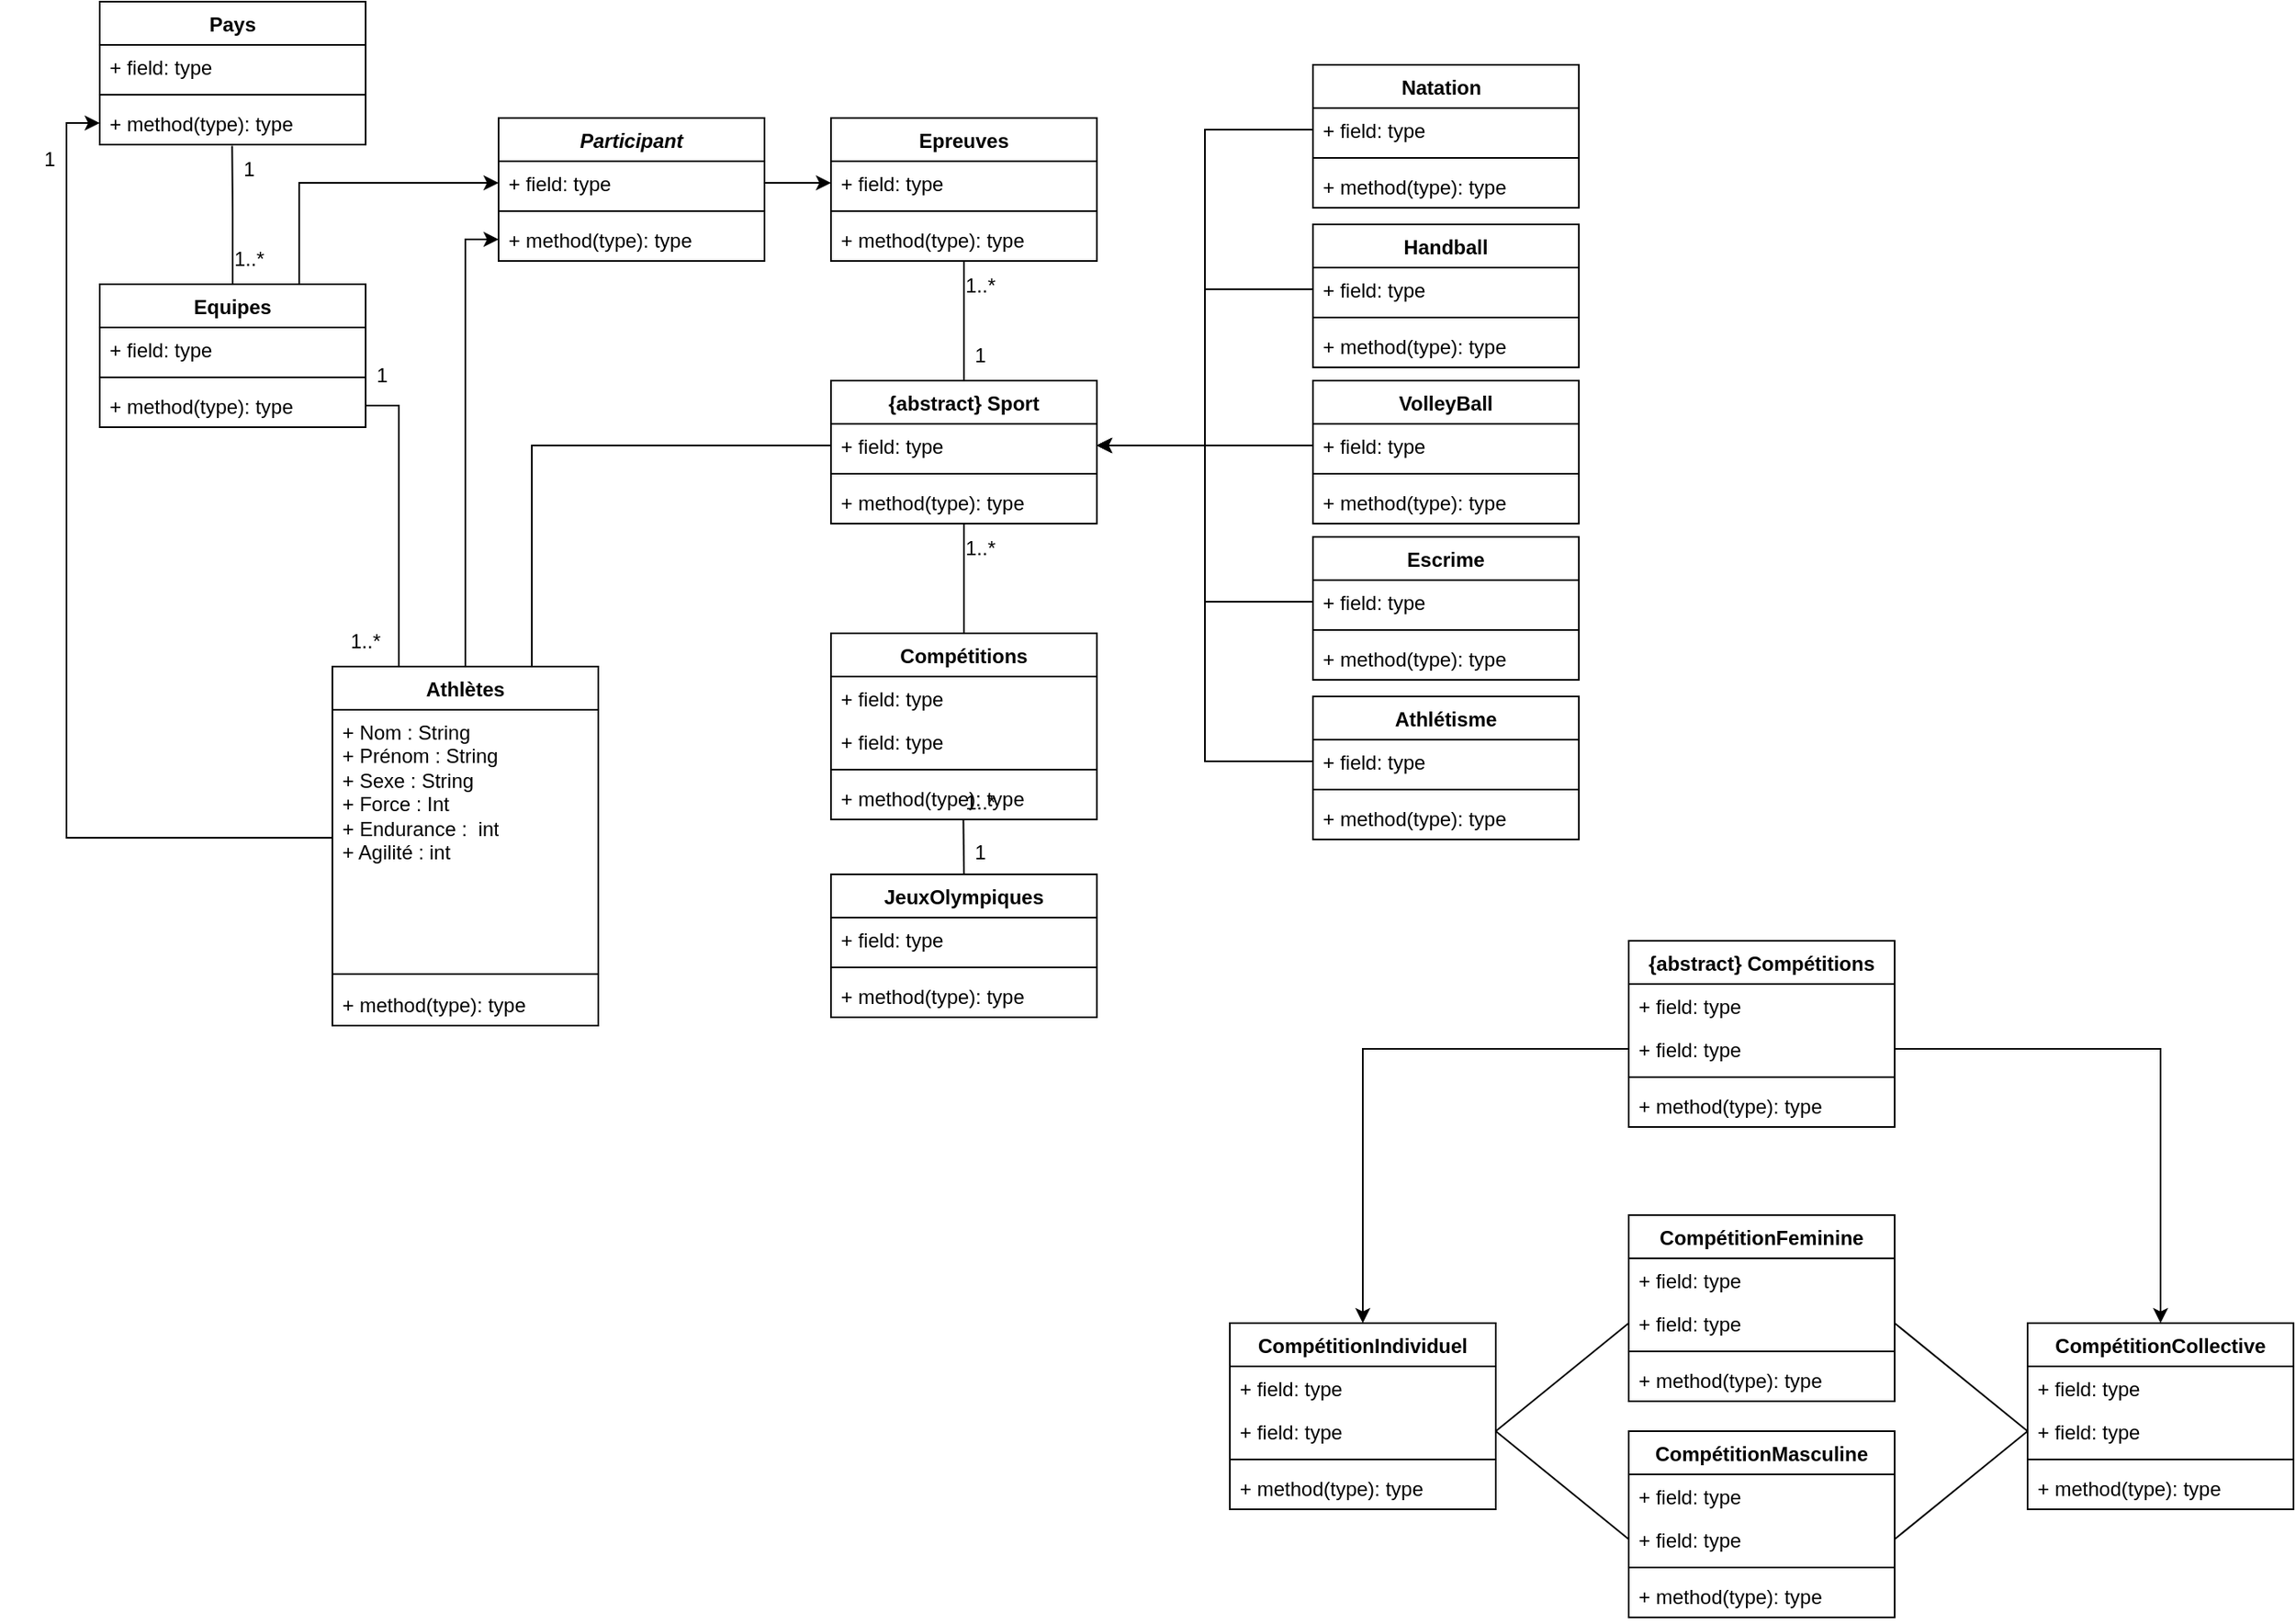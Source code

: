 <mxfile version="24.1.0" type="github">
  <diagram id="C5RBs43oDa-KdzZeNtuy" name="Page-1">
    <mxGraphModel dx="2049" dy="1139" grid="1" gridSize="10" guides="1" tooltips="1" connect="1" arrows="1" fold="1" page="1" pageScale="1" pageWidth="827" pageHeight="1169" math="0" shadow="0">
      <root>
        <mxCell id="WIyWlLk6GJQsqaUBKTNV-0" />
        <mxCell id="WIyWlLk6GJQsqaUBKTNV-1" parent="WIyWlLk6GJQsqaUBKTNV-0" />
        <mxCell id="sNgtJWW5c5NjqKj0yKrV-7" value="" style="edgeStyle=orthogonalEdgeStyle;rounded=0;orthogonalLoop=1;jettySize=auto;html=1;entryX=0.5;entryY=0;entryDx=0;entryDy=0;endArrow=none;endFill=0;" edge="1" parent="WIyWlLk6GJQsqaUBKTNV-1" source="z6xIJ1BXpiOvv1FL2pou-0" target="z6xIJ1BXpiOvv1FL2pou-17">
          <mxGeometry relative="1" as="geometry" />
        </mxCell>
        <mxCell id="sNgtJWW5c5NjqKj0yKrV-8" value="" style="edgeStyle=orthogonalEdgeStyle;rounded=0;orthogonalLoop=1;jettySize=auto;html=1;endArrow=none;endFill=0;" edge="1" parent="WIyWlLk6GJQsqaUBKTNV-1" source="z6xIJ1BXpiOvv1FL2pou-0" target="z6xIJ1BXpiOvv1FL2pou-24">
          <mxGeometry relative="1" as="geometry">
            <Array as="points">
              <mxPoint x="660" y="220" />
              <mxPoint x="660" y="220" />
            </Array>
          </mxGeometry>
        </mxCell>
        <mxCell id="z6xIJ1BXpiOvv1FL2pou-0" value="{abstract} Sport" style="swimlane;fontStyle=1;align=center;verticalAlign=top;childLayout=stackLayout;horizontal=1;startSize=26;horizontalStack=0;resizeParent=1;resizeParentMax=0;resizeLast=0;collapsible=1;marginBottom=0;whiteSpace=wrap;html=1;" parent="WIyWlLk6GJQsqaUBKTNV-1" vertex="1">
          <mxGeometry x="580" y="248" width="160" height="86" as="geometry" />
        </mxCell>
        <mxCell id="z6xIJ1BXpiOvv1FL2pou-1" value="+ field: type" style="text;strokeColor=none;fillColor=none;align=left;verticalAlign=top;spacingLeft=4;spacingRight=4;overflow=hidden;rotatable=0;points=[[0,0.5],[1,0.5]];portConstraint=eastwest;whiteSpace=wrap;html=1;" parent="z6xIJ1BXpiOvv1FL2pou-0" vertex="1">
          <mxGeometry y="26" width="160" height="26" as="geometry" />
        </mxCell>
        <mxCell id="z6xIJ1BXpiOvv1FL2pou-2" value="" style="line;strokeWidth=1;fillColor=none;align=left;verticalAlign=middle;spacingTop=-1;spacingLeft=3;spacingRight=3;rotatable=0;labelPosition=right;points=[];portConstraint=eastwest;strokeColor=inherit;" parent="z6xIJ1BXpiOvv1FL2pou-0" vertex="1">
          <mxGeometry y="52" width="160" height="8" as="geometry" />
        </mxCell>
        <mxCell id="z6xIJ1BXpiOvv1FL2pou-3" value="+ method(type): type" style="text;strokeColor=none;fillColor=none;align=left;verticalAlign=top;spacingLeft=4;spacingRight=4;overflow=hidden;rotatable=0;points=[[0,0.5],[1,0.5]];portConstraint=eastwest;whiteSpace=wrap;html=1;" parent="z6xIJ1BXpiOvv1FL2pou-0" vertex="1">
          <mxGeometry y="60" width="160" height="26" as="geometry" />
        </mxCell>
        <mxCell id="z6xIJ1BXpiOvv1FL2pou-5" value="Pays" style="swimlane;fontStyle=1;align=center;verticalAlign=top;childLayout=stackLayout;horizontal=1;startSize=26;horizontalStack=0;resizeParent=1;resizeParentMax=0;resizeLast=0;collapsible=1;marginBottom=0;whiteSpace=wrap;html=1;" parent="WIyWlLk6GJQsqaUBKTNV-1" vertex="1">
          <mxGeometry x="140" y="20" width="160" height="86" as="geometry" />
        </mxCell>
        <mxCell id="z6xIJ1BXpiOvv1FL2pou-6" value="+ field: type" style="text;strokeColor=none;fillColor=none;align=left;verticalAlign=top;spacingLeft=4;spacingRight=4;overflow=hidden;rotatable=0;points=[[0,0.5],[1,0.5]];portConstraint=eastwest;whiteSpace=wrap;html=1;" parent="z6xIJ1BXpiOvv1FL2pou-5" vertex="1">
          <mxGeometry y="26" width="160" height="26" as="geometry" />
        </mxCell>
        <mxCell id="z6xIJ1BXpiOvv1FL2pou-7" value="" style="line;strokeWidth=1;fillColor=none;align=left;verticalAlign=middle;spacingTop=-1;spacingLeft=3;spacingRight=3;rotatable=0;labelPosition=right;points=[];portConstraint=eastwest;strokeColor=inherit;" parent="z6xIJ1BXpiOvv1FL2pou-5" vertex="1">
          <mxGeometry y="52" width="160" height="8" as="geometry" />
        </mxCell>
        <mxCell id="z6xIJ1BXpiOvv1FL2pou-8" value="+ method(type): type" style="text;strokeColor=none;fillColor=none;align=left;verticalAlign=top;spacingLeft=4;spacingRight=4;overflow=hidden;rotatable=0;points=[[0,0.5],[1,0.5]];portConstraint=eastwest;whiteSpace=wrap;html=1;" parent="z6xIJ1BXpiOvv1FL2pou-5" vertex="1">
          <mxGeometry y="60" width="160" height="26" as="geometry" />
        </mxCell>
        <mxCell id="H972g_gZdTRW4qU4wHeY-0" style="edgeStyle=orthogonalEdgeStyle;rounded=0;orthogonalLoop=1;jettySize=auto;html=1;exitX=0.5;exitY=0;exitDx=0;exitDy=0;entryX=0.498;entryY=1.027;entryDx=0;entryDy=0;entryPerimeter=0;endArrow=none;endFill=0;" parent="WIyWlLk6GJQsqaUBKTNV-1" source="sNgtJWW5c5NjqKj0yKrV-0" target="z6xIJ1BXpiOvv1FL2pou-8" edge="1">
          <mxGeometry relative="1" as="geometry" />
        </mxCell>
        <mxCell id="H972g_gZdTRW4qU4wHeY-1" style="edgeStyle=orthogonalEdgeStyle;rounded=0;orthogonalLoop=1;jettySize=auto;html=1;exitX=0.75;exitY=0;exitDx=0;exitDy=0;endArrow=none;endFill=0;entryX=0;entryY=0.5;entryDx=0;entryDy=0;" parent="WIyWlLk6GJQsqaUBKTNV-1" source="z6xIJ1BXpiOvv1FL2pou-9" target="z6xIJ1BXpiOvv1FL2pou-1" edge="1">
          <mxGeometry relative="1" as="geometry" />
        </mxCell>
        <mxCell id="sNgtJWW5c5NjqKj0yKrV-9" style="edgeStyle=orthogonalEdgeStyle;rounded=0;orthogonalLoop=1;jettySize=auto;html=1;exitX=0.25;exitY=0;exitDx=0;exitDy=0;endArrow=none;endFill=0;" edge="1" parent="WIyWlLk6GJQsqaUBKTNV-1" source="z6xIJ1BXpiOvv1FL2pou-9" target="sNgtJWW5c5NjqKj0yKrV-3">
          <mxGeometry relative="1" as="geometry" />
        </mxCell>
        <mxCell id="sNgtJWW5c5NjqKj0yKrV-14" value="" style="edgeStyle=orthogonalEdgeStyle;rounded=0;orthogonalLoop=1;jettySize=auto;html=1;entryX=0;entryY=0.5;entryDx=0;entryDy=0;exitX=0;exitY=0.5;exitDx=0;exitDy=0;" edge="1" parent="WIyWlLk6GJQsqaUBKTNV-1" source="z6xIJ1BXpiOvv1FL2pou-10" target="z6xIJ1BXpiOvv1FL2pou-8">
          <mxGeometry relative="1" as="geometry" />
        </mxCell>
        <mxCell id="sNgtJWW5c5NjqKj0yKrV-92" style="edgeStyle=orthogonalEdgeStyle;rounded=0;orthogonalLoop=1;jettySize=auto;html=1;exitX=0.5;exitY=0;exitDx=0;exitDy=0;entryX=0;entryY=0.5;entryDx=0;entryDy=0;" edge="1" parent="WIyWlLk6GJQsqaUBKTNV-1" source="z6xIJ1BXpiOvv1FL2pou-9" target="sNgtJWW5c5NjqKj0yKrV-90">
          <mxGeometry relative="1" as="geometry">
            <mxPoint x="380.0" y="270" as="targetPoint" />
          </mxGeometry>
        </mxCell>
        <mxCell id="z6xIJ1BXpiOvv1FL2pou-9" value="Athlètes" style="swimlane;fontStyle=1;align=center;verticalAlign=top;childLayout=stackLayout;horizontal=1;startSize=26;horizontalStack=0;resizeParent=1;resizeParentMax=0;resizeLast=0;collapsible=1;marginBottom=0;whiteSpace=wrap;html=1;" parent="WIyWlLk6GJQsqaUBKTNV-1" vertex="1">
          <mxGeometry x="280" y="420" width="160" height="216" as="geometry" />
        </mxCell>
        <mxCell id="z6xIJ1BXpiOvv1FL2pou-10" value="+ Nom : String&lt;div&gt;+ Prénom : String&lt;br&gt;+ Sexe : String&lt;br&gt;&lt;/div&gt;&lt;div&gt;+ Force : Int&lt;/div&gt;&lt;div&gt;+ Endurance :&amp;nbsp; int &lt;br&gt;&lt;/div&gt;&lt;div&gt;+ Agilité : int&lt;/div&gt;&lt;div&gt;&lt;br&gt;&lt;/div&gt;" style="text;strokeColor=none;fillColor=none;align=left;verticalAlign=top;spacingLeft=4;spacingRight=4;overflow=hidden;rotatable=0;points=[[0,0.5],[1,0.5]];portConstraint=eastwest;whiteSpace=wrap;html=1;" parent="z6xIJ1BXpiOvv1FL2pou-9" vertex="1">
          <mxGeometry y="26" width="160" height="154" as="geometry" />
        </mxCell>
        <mxCell id="z6xIJ1BXpiOvv1FL2pou-11" value="" style="line;strokeWidth=1;fillColor=none;align=left;verticalAlign=middle;spacingTop=-1;spacingLeft=3;spacingRight=3;rotatable=0;labelPosition=right;points=[];portConstraint=eastwest;strokeColor=inherit;" parent="z6xIJ1BXpiOvv1FL2pou-9" vertex="1">
          <mxGeometry y="180" width="160" height="10" as="geometry" />
        </mxCell>
        <mxCell id="z6xIJ1BXpiOvv1FL2pou-12" value="+ method(type): type" style="text;strokeColor=none;fillColor=none;align=left;verticalAlign=top;spacingLeft=4;spacingRight=4;overflow=hidden;rotatable=0;points=[[0,0.5],[1,0.5]];portConstraint=eastwest;whiteSpace=wrap;html=1;" parent="z6xIJ1BXpiOvv1FL2pou-9" vertex="1">
          <mxGeometry y="190" width="160" height="26" as="geometry" />
        </mxCell>
        <mxCell id="z6xIJ1BXpiOvv1FL2pou-13" value="JeuxOlympiques" style="swimlane;fontStyle=1;align=center;verticalAlign=top;childLayout=stackLayout;horizontal=1;startSize=26;horizontalStack=0;resizeParent=1;resizeParentMax=0;resizeLast=0;collapsible=1;marginBottom=0;whiteSpace=wrap;html=1;" parent="WIyWlLk6GJQsqaUBKTNV-1" vertex="1">
          <mxGeometry x="580" y="545" width="160" height="86" as="geometry" />
        </mxCell>
        <mxCell id="z6xIJ1BXpiOvv1FL2pou-14" value="+ field: type" style="text;strokeColor=none;fillColor=none;align=left;verticalAlign=top;spacingLeft=4;spacingRight=4;overflow=hidden;rotatable=0;points=[[0,0.5],[1,0.5]];portConstraint=eastwest;whiteSpace=wrap;html=1;" parent="z6xIJ1BXpiOvv1FL2pou-13" vertex="1">
          <mxGeometry y="26" width="160" height="26" as="geometry" />
        </mxCell>
        <mxCell id="z6xIJ1BXpiOvv1FL2pou-15" value="" style="line;strokeWidth=1;fillColor=none;align=left;verticalAlign=middle;spacingTop=-1;spacingLeft=3;spacingRight=3;rotatable=0;labelPosition=right;points=[];portConstraint=eastwest;strokeColor=inherit;" parent="z6xIJ1BXpiOvv1FL2pou-13" vertex="1">
          <mxGeometry y="52" width="160" height="8" as="geometry" />
        </mxCell>
        <mxCell id="z6xIJ1BXpiOvv1FL2pou-16" value="+ method(type): type" style="text;strokeColor=none;fillColor=none;align=left;verticalAlign=top;spacingLeft=4;spacingRight=4;overflow=hidden;rotatable=0;points=[[0,0.5],[1,0.5]];portConstraint=eastwest;whiteSpace=wrap;html=1;" parent="z6xIJ1BXpiOvv1FL2pou-13" vertex="1">
          <mxGeometry y="60" width="160" height="26" as="geometry" />
        </mxCell>
        <mxCell id="z6xIJ1BXpiOvv1FL2pou-17" value="Compétitions" style="swimlane;fontStyle=1;align=center;verticalAlign=top;childLayout=stackLayout;horizontal=1;startSize=26;horizontalStack=0;resizeParent=1;resizeParentMax=0;resizeLast=0;collapsible=1;marginBottom=0;whiteSpace=wrap;html=1;" parent="WIyWlLk6GJQsqaUBKTNV-1" vertex="1">
          <mxGeometry x="580" y="400" width="160" height="112" as="geometry" />
        </mxCell>
        <mxCell id="z6xIJ1BXpiOvv1FL2pou-18" value="+ field: type" style="text;strokeColor=none;fillColor=none;align=left;verticalAlign=top;spacingLeft=4;spacingRight=4;overflow=hidden;rotatable=0;points=[[0,0.5],[1,0.5]];portConstraint=eastwest;whiteSpace=wrap;html=1;" parent="z6xIJ1BXpiOvv1FL2pou-17" vertex="1">
          <mxGeometry y="26" width="160" height="26" as="geometry" />
        </mxCell>
        <mxCell id="sNgtJWW5c5NjqKj0yKrV-50" value="+ field: type" style="text;strokeColor=none;fillColor=none;align=left;verticalAlign=top;spacingLeft=4;spacingRight=4;overflow=hidden;rotatable=0;points=[[0,0.5],[1,0.5]];portConstraint=eastwest;whiteSpace=wrap;html=1;" vertex="1" parent="z6xIJ1BXpiOvv1FL2pou-17">
          <mxGeometry y="52" width="160" height="26" as="geometry" />
        </mxCell>
        <mxCell id="z6xIJ1BXpiOvv1FL2pou-19" value="" style="line;strokeWidth=1;fillColor=none;align=left;verticalAlign=middle;spacingTop=-1;spacingLeft=3;spacingRight=3;rotatable=0;labelPosition=right;points=[];portConstraint=eastwest;strokeColor=inherit;" parent="z6xIJ1BXpiOvv1FL2pou-17" vertex="1">
          <mxGeometry y="78" width="160" height="8" as="geometry" />
        </mxCell>
        <mxCell id="z6xIJ1BXpiOvv1FL2pou-20" value="+ method(type): type" style="text;strokeColor=none;fillColor=none;align=left;verticalAlign=top;spacingLeft=4;spacingRight=4;overflow=hidden;rotatable=0;points=[[0,0.5],[1,0.5]];portConstraint=eastwest;whiteSpace=wrap;html=1;" parent="z6xIJ1BXpiOvv1FL2pou-17" vertex="1">
          <mxGeometry y="86" width="160" height="26" as="geometry" />
        </mxCell>
        <mxCell id="z6xIJ1BXpiOvv1FL2pou-21" value="Epreuves" style="swimlane;fontStyle=1;align=center;verticalAlign=top;childLayout=stackLayout;horizontal=1;startSize=26;horizontalStack=0;resizeParent=1;resizeParentMax=0;resizeLast=0;collapsible=1;marginBottom=0;whiteSpace=wrap;html=1;" parent="WIyWlLk6GJQsqaUBKTNV-1" vertex="1">
          <mxGeometry x="580" y="90" width="160" height="86" as="geometry" />
        </mxCell>
        <mxCell id="z6xIJ1BXpiOvv1FL2pou-22" value="+ field: type" style="text;strokeColor=none;fillColor=none;align=left;verticalAlign=top;spacingLeft=4;spacingRight=4;overflow=hidden;rotatable=0;points=[[0,0.5],[1,0.5]];portConstraint=eastwest;whiteSpace=wrap;html=1;" parent="z6xIJ1BXpiOvv1FL2pou-21" vertex="1">
          <mxGeometry y="26" width="160" height="26" as="geometry" />
        </mxCell>
        <mxCell id="z6xIJ1BXpiOvv1FL2pou-23" value="" style="line;strokeWidth=1;fillColor=none;align=left;verticalAlign=middle;spacingTop=-1;spacingLeft=3;spacingRight=3;rotatable=0;labelPosition=right;points=[];portConstraint=eastwest;strokeColor=inherit;" parent="z6xIJ1BXpiOvv1FL2pou-21" vertex="1">
          <mxGeometry y="52" width="160" height="8" as="geometry" />
        </mxCell>
        <mxCell id="z6xIJ1BXpiOvv1FL2pou-24" value="+ method(type): type" style="text;strokeColor=none;fillColor=none;align=left;verticalAlign=top;spacingLeft=4;spacingRight=4;overflow=hidden;rotatable=0;points=[[0,0.5],[1,0.5]];portConstraint=eastwest;whiteSpace=wrap;html=1;" parent="z6xIJ1BXpiOvv1FL2pou-21" vertex="1">
          <mxGeometry y="60" width="160" height="26" as="geometry" />
        </mxCell>
        <mxCell id="sNgtJWW5c5NjqKj0yKrV-91" style="edgeStyle=orthogonalEdgeStyle;rounded=0;orthogonalLoop=1;jettySize=auto;html=1;exitX=0.75;exitY=0;exitDx=0;exitDy=0;entryX=0;entryY=0.5;entryDx=0;entryDy=0;" edge="1" parent="WIyWlLk6GJQsqaUBKTNV-1" source="sNgtJWW5c5NjqKj0yKrV-0" target="sNgtJWW5c5NjqKj0yKrV-88">
          <mxGeometry relative="1" as="geometry" />
        </mxCell>
        <mxCell id="sNgtJWW5c5NjqKj0yKrV-0" value="Equipes" style="swimlane;fontStyle=1;align=center;verticalAlign=top;childLayout=stackLayout;horizontal=1;startSize=26;horizontalStack=0;resizeParent=1;resizeParentMax=0;resizeLast=0;collapsible=1;marginBottom=0;whiteSpace=wrap;html=1;" vertex="1" parent="WIyWlLk6GJQsqaUBKTNV-1">
          <mxGeometry x="140" y="190" width="160" height="86" as="geometry" />
        </mxCell>
        <mxCell id="sNgtJWW5c5NjqKj0yKrV-1" value="+ field: type" style="text;strokeColor=none;fillColor=none;align=left;verticalAlign=top;spacingLeft=4;spacingRight=4;overflow=hidden;rotatable=0;points=[[0,0.5],[1,0.5]];portConstraint=eastwest;whiteSpace=wrap;html=1;" vertex="1" parent="sNgtJWW5c5NjqKj0yKrV-0">
          <mxGeometry y="26" width="160" height="26" as="geometry" />
        </mxCell>
        <mxCell id="sNgtJWW5c5NjqKj0yKrV-2" value="" style="line;strokeWidth=1;fillColor=none;align=left;verticalAlign=middle;spacingTop=-1;spacingLeft=3;spacingRight=3;rotatable=0;labelPosition=right;points=[];portConstraint=eastwest;strokeColor=inherit;" vertex="1" parent="sNgtJWW5c5NjqKj0yKrV-0">
          <mxGeometry y="52" width="160" height="8" as="geometry" />
        </mxCell>
        <mxCell id="sNgtJWW5c5NjqKj0yKrV-3" value="+ method(type): type" style="text;strokeColor=none;fillColor=none;align=left;verticalAlign=top;spacingLeft=4;spacingRight=4;overflow=hidden;rotatable=0;points=[[0,0.5],[1,0.5]];portConstraint=eastwest;whiteSpace=wrap;html=1;" vertex="1" parent="sNgtJWW5c5NjqKj0yKrV-0">
          <mxGeometry y="60" width="160" height="26" as="geometry" />
        </mxCell>
        <mxCell id="sNgtJWW5c5NjqKj0yKrV-4" style="edgeStyle=orthogonalEdgeStyle;rounded=0;orthogonalLoop=1;jettySize=auto;html=1;exitX=0.5;exitY=0;exitDx=0;exitDy=0;entryX=0.498;entryY=0.993;entryDx=0;entryDy=0;entryPerimeter=0;endArrow=none;endFill=0;" edge="1" parent="WIyWlLk6GJQsqaUBKTNV-1" source="z6xIJ1BXpiOvv1FL2pou-13" target="z6xIJ1BXpiOvv1FL2pou-20">
          <mxGeometry relative="1" as="geometry" />
        </mxCell>
        <mxCell id="sNgtJWW5c5NjqKj0yKrV-10" value="1..*" style="text;html=1;align=center;verticalAlign=middle;whiteSpace=wrap;rounded=0;" vertex="1" parent="WIyWlLk6GJQsqaUBKTNV-1">
          <mxGeometry x="220" y="160" width="20" height="30" as="geometry" />
        </mxCell>
        <mxCell id="sNgtJWW5c5NjqKj0yKrV-11" value="1" style="text;html=1;align=center;verticalAlign=middle;whiteSpace=wrap;rounded=0;" vertex="1" parent="WIyWlLk6GJQsqaUBKTNV-1">
          <mxGeometry x="225" y="106" width="10" height="30" as="geometry" />
        </mxCell>
        <mxCell id="sNgtJWW5c5NjqKj0yKrV-12" value="1..*" style="text;html=1;align=center;verticalAlign=middle;whiteSpace=wrap;rounded=0;" vertex="1" parent="WIyWlLk6GJQsqaUBKTNV-1">
          <mxGeometry x="270" y="390" width="60" height="30" as="geometry" />
        </mxCell>
        <mxCell id="sNgtJWW5c5NjqKj0yKrV-13" value="1" style="text;html=1;align=center;verticalAlign=middle;whiteSpace=wrap;rounded=0;" vertex="1" parent="WIyWlLk6GJQsqaUBKTNV-1">
          <mxGeometry x="280" y="230" width="60" height="30" as="geometry" />
        </mxCell>
        <mxCell id="sNgtJWW5c5NjqKj0yKrV-15" value="1" style="text;html=1;align=center;verticalAlign=middle;whiteSpace=wrap;rounded=0;" vertex="1" parent="WIyWlLk6GJQsqaUBKTNV-1">
          <mxGeometry x="80" y="100" width="60" height="30" as="geometry" />
        </mxCell>
        <mxCell id="sNgtJWW5c5NjqKj0yKrV-16" value="Handball" style="swimlane;fontStyle=1;align=center;verticalAlign=top;childLayout=stackLayout;horizontal=1;startSize=26;horizontalStack=0;resizeParent=1;resizeParentMax=0;resizeLast=0;collapsible=1;marginBottom=0;whiteSpace=wrap;html=1;" vertex="1" parent="WIyWlLk6GJQsqaUBKTNV-1">
          <mxGeometry x="870" y="154" width="160" height="86" as="geometry" />
        </mxCell>
        <mxCell id="sNgtJWW5c5NjqKj0yKrV-17" value="+ field: type" style="text;strokeColor=none;fillColor=none;align=left;verticalAlign=top;spacingLeft=4;spacingRight=4;overflow=hidden;rotatable=0;points=[[0,0.5],[1,0.5]];portConstraint=eastwest;whiteSpace=wrap;html=1;" vertex="1" parent="sNgtJWW5c5NjqKj0yKrV-16">
          <mxGeometry y="26" width="160" height="26" as="geometry" />
        </mxCell>
        <mxCell id="sNgtJWW5c5NjqKj0yKrV-18" value="" style="line;strokeWidth=1;fillColor=none;align=left;verticalAlign=middle;spacingTop=-1;spacingLeft=3;spacingRight=3;rotatable=0;labelPosition=right;points=[];portConstraint=eastwest;strokeColor=inherit;" vertex="1" parent="sNgtJWW5c5NjqKj0yKrV-16">
          <mxGeometry y="52" width="160" height="8" as="geometry" />
        </mxCell>
        <mxCell id="sNgtJWW5c5NjqKj0yKrV-19" value="+ method(type): type" style="text;strokeColor=none;fillColor=none;align=left;verticalAlign=top;spacingLeft=4;spacingRight=4;overflow=hidden;rotatable=0;points=[[0,0.5],[1,0.5]];portConstraint=eastwest;whiteSpace=wrap;html=1;" vertex="1" parent="sNgtJWW5c5NjqKj0yKrV-16">
          <mxGeometry y="60" width="160" height="26" as="geometry" />
        </mxCell>
        <mxCell id="sNgtJWW5c5NjqKj0yKrV-20" value="&lt;div&gt;VolleyBall&lt;/div&gt;" style="swimlane;fontStyle=1;align=center;verticalAlign=top;childLayout=stackLayout;horizontal=1;startSize=26;horizontalStack=0;resizeParent=1;resizeParentMax=0;resizeLast=0;collapsible=1;marginBottom=0;whiteSpace=wrap;html=1;" vertex="1" parent="WIyWlLk6GJQsqaUBKTNV-1">
          <mxGeometry x="870" y="248" width="160" height="86" as="geometry" />
        </mxCell>
        <mxCell id="sNgtJWW5c5NjqKj0yKrV-21" value="+ field: type" style="text;strokeColor=none;fillColor=none;align=left;verticalAlign=top;spacingLeft=4;spacingRight=4;overflow=hidden;rotatable=0;points=[[0,0.5],[1,0.5]];portConstraint=eastwest;whiteSpace=wrap;html=1;" vertex="1" parent="sNgtJWW5c5NjqKj0yKrV-20">
          <mxGeometry y="26" width="160" height="26" as="geometry" />
        </mxCell>
        <mxCell id="sNgtJWW5c5NjqKj0yKrV-22" value="" style="line;strokeWidth=1;fillColor=none;align=left;verticalAlign=middle;spacingTop=-1;spacingLeft=3;spacingRight=3;rotatable=0;labelPosition=right;points=[];portConstraint=eastwest;strokeColor=inherit;" vertex="1" parent="sNgtJWW5c5NjqKj0yKrV-20">
          <mxGeometry y="52" width="160" height="8" as="geometry" />
        </mxCell>
        <mxCell id="sNgtJWW5c5NjqKj0yKrV-23" value="+ method(type): type" style="text;strokeColor=none;fillColor=none;align=left;verticalAlign=top;spacingLeft=4;spacingRight=4;overflow=hidden;rotatable=0;points=[[0,0.5],[1,0.5]];portConstraint=eastwest;whiteSpace=wrap;html=1;" vertex="1" parent="sNgtJWW5c5NjqKj0yKrV-20">
          <mxGeometry y="60" width="160" height="26" as="geometry" />
        </mxCell>
        <mxCell id="sNgtJWW5c5NjqKj0yKrV-24" value="Escrime" style="swimlane;fontStyle=1;align=center;verticalAlign=top;childLayout=stackLayout;horizontal=1;startSize=26;horizontalStack=0;resizeParent=1;resizeParentMax=0;resizeLast=0;collapsible=1;marginBottom=0;whiteSpace=wrap;html=1;" vertex="1" parent="WIyWlLk6GJQsqaUBKTNV-1">
          <mxGeometry x="870" y="342" width="160" height="86" as="geometry" />
        </mxCell>
        <mxCell id="sNgtJWW5c5NjqKj0yKrV-25" value="+ field: type" style="text;strokeColor=none;fillColor=none;align=left;verticalAlign=top;spacingLeft=4;spacingRight=4;overflow=hidden;rotatable=0;points=[[0,0.5],[1,0.5]];portConstraint=eastwest;whiteSpace=wrap;html=1;" vertex="1" parent="sNgtJWW5c5NjqKj0yKrV-24">
          <mxGeometry y="26" width="160" height="26" as="geometry" />
        </mxCell>
        <mxCell id="sNgtJWW5c5NjqKj0yKrV-26" value="" style="line;strokeWidth=1;fillColor=none;align=left;verticalAlign=middle;spacingTop=-1;spacingLeft=3;spacingRight=3;rotatable=0;labelPosition=right;points=[];portConstraint=eastwest;strokeColor=inherit;" vertex="1" parent="sNgtJWW5c5NjqKj0yKrV-24">
          <mxGeometry y="52" width="160" height="8" as="geometry" />
        </mxCell>
        <mxCell id="sNgtJWW5c5NjqKj0yKrV-27" value="+ method(type): type" style="text;strokeColor=none;fillColor=none;align=left;verticalAlign=top;spacingLeft=4;spacingRight=4;overflow=hidden;rotatable=0;points=[[0,0.5],[1,0.5]];portConstraint=eastwest;whiteSpace=wrap;html=1;" vertex="1" parent="sNgtJWW5c5NjqKj0yKrV-24">
          <mxGeometry y="60" width="160" height="26" as="geometry" />
        </mxCell>
        <mxCell id="sNgtJWW5c5NjqKj0yKrV-28" value="Natation&lt;span style=&quot;white-space: pre;&quot;&gt;&#x9;&lt;/span&gt;" style="swimlane;fontStyle=1;align=center;verticalAlign=top;childLayout=stackLayout;horizontal=1;startSize=26;horizontalStack=0;resizeParent=1;resizeParentMax=0;resizeLast=0;collapsible=1;marginBottom=0;whiteSpace=wrap;html=1;" vertex="1" parent="WIyWlLk6GJQsqaUBKTNV-1">
          <mxGeometry x="870" y="58" width="160" height="86" as="geometry" />
        </mxCell>
        <mxCell id="sNgtJWW5c5NjqKj0yKrV-29" value="+ field: type" style="text;strokeColor=none;fillColor=none;align=left;verticalAlign=top;spacingLeft=4;spacingRight=4;overflow=hidden;rotatable=0;points=[[0,0.5],[1,0.5]];portConstraint=eastwest;whiteSpace=wrap;html=1;" vertex="1" parent="sNgtJWW5c5NjqKj0yKrV-28">
          <mxGeometry y="26" width="160" height="26" as="geometry" />
        </mxCell>
        <mxCell id="sNgtJWW5c5NjqKj0yKrV-30" value="" style="line;strokeWidth=1;fillColor=none;align=left;verticalAlign=middle;spacingTop=-1;spacingLeft=3;spacingRight=3;rotatable=0;labelPosition=right;points=[];portConstraint=eastwest;strokeColor=inherit;" vertex="1" parent="sNgtJWW5c5NjqKj0yKrV-28">
          <mxGeometry y="52" width="160" height="8" as="geometry" />
        </mxCell>
        <mxCell id="sNgtJWW5c5NjqKj0yKrV-31" value="+ method(type): type" style="text;strokeColor=none;fillColor=none;align=left;verticalAlign=top;spacingLeft=4;spacingRight=4;overflow=hidden;rotatable=0;points=[[0,0.5],[1,0.5]];portConstraint=eastwest;whiteSpace=wrap;html=1;" vertex="1" parent="sNgtJWW5c5NjqKj0yKrV-28">
          <mxGeometry y="60" width="160" height="26" as="geometry" />
        </mxCell>
        <mxCell id="sNgtJWW5c5NjqKj0yKrV-32" value="Athlétisme" style="swimlane;fontStyle=1;align=center;verticalAlign=top;childLayout=stackLayout;horizontal=1;startSize=26;horizontalStack=0;resizeParent=1;resizeParentMax=0;resizeLast=0;collapsible=1;marginBottom=0;whiteSpace=wrap;html=1;" vertex="1" parent="WIyWlLk6GJQsqaUBKTNV-1">
          <mxGeometry x="870" y="438" width="160" height="86" as="geometry" />
        </mxCell>
        <mxCell id="sNgtJWW5c5NjqKj0yKrV-33" value="+ field: type" style="text;strokeColor=none;fillColor=none;align=left;verticalAlign=top;spacingLeft=4;spacingRight=4;overflow=hidden;rotatable=0;points=[[0,0.5],[1,0.5]];portConstraint=eastwest;whiteSpace=wrap;html=1;" vertex="1" parent="sNgtJWW5c5NjqKj0yKrV-32">
          <mxGeometry y="26" width="160" height="26" as="geometry" />
        </mxCell>
        <mxCell id="sNgtJWW5c5NjqKj0yKrV-34" value="" style="line;strokeWidth=1;fillColor=none;align=left;verticalAlign=middle;spacingTop=-1;spacingLeft=3;spacingRight=3;rotatable=0;labelPosition=right;points=[];portConstraint=eastwest;strokeColor=inherit;" vertex="1" parent="sNgtJWW5c5NjqKj0yKrV-32">
          <mxGeometry y="52" width="160" height="8" as="geometry" />
        </mxCell>
        <mxCell id="sNgtJWW5c5NjqKj0yKrV-35" value="+ method(type): type" style="text;strokeColor=none;fillColor=none;align=left;verticalAlign=top;spacingLeft=4;spacingRight=4;overflow=hidden;rotatable=0;points=[[0,0.5],[1,0.5]];portConstraint=eastwest;whiteSpace=wrap;html=1;" vertex="1" parent="sNgtJWW5c5NjqKj0yKrV-32">
          <mxGeometry y="60" width="160" height="26" as="geometry" />
        </mxCell>
        <mxCell id="sNgtJWW5c5NjqKj0yKrV-39" style="edgeStyle=orthogonalEdgeStyle;rounded=0;orthogonalLoop=1;jettySize=auto;html=1;exitX=0;exitY=0.5;exitDx=0;exitDy=0;entryX=1;entryY=0.5;entryDx=0;entryDy=0;" edge="1" parent="WIyWlLk6GJQsqaUBKTNV-1" source="sNgtJWW5c5NjqKj0yKrV-29" target="z6xIJ1BXpiOvv1FL2pou-1">
          <mxGeometry relative="1" as="geometry" />
        </mxCell>
        <mxCell id="sNgtJWW5c5NjqKj0yKrV-40" style="edgeStyle=orthogonalEdgeStyle;rounded=0;orthogonalLoop=1;jettySize=auto;html=1;exitX=0;exitY=0.5;exitDx=0;exitDy=0;entryX=1;entryY=0.5;entryDx=0;entryDy=0;" edge="1" parent="WIyWlLk6GJQsqaUBKTNV-1" source="sNgtJWW5c5NjqKj0yKrV-17" target="z6xIJ1BXpiOvv1FL2pou-1">
          <mxGeometry relative="1" as="geometry" />
        </mxCell>
        <mxCell id="sNgtJWW5c5NjqKj0yKrV-41" style="edgeStyle=orthogonalEdgeStyle;rounded=0;orthogonalLoop=1;jettySize=auto;html=1;exitX=0;exitY=0.5;exitDx=0;exitDy=0;entryX=1;entryY=0.5;entryDx=0;entryDy=0;" edge="1" parent="WIyWlLk6GJQsqaUBKTNV-1" source="sNgtJWW5c5NjqKj0yKrV-21" target="z6xIJ1BXpiOvv1FL2pou-1">
          <mxGeometry relative="1" as="geometry" />
        </mxCell>
        <mxCell id="sNgtJWW5c5NjqKj0yKrV-42" style="edgeStyle=orthogonalEdgeStyle;rounded=0;orthogonalLoop=1;jettySize=auto;html=1;exitX=0;exitY=0.5;exitDx=0;exitDy=0;entryX=1;entryY=0.5;entryDx=0;entryDy=0;" edge="1" parent="WIyWlLk6GJQsqaUBKTNV-1" source="sNgtJWW5c5NjqKj0yKrV-25" target="z6xIJ1BXpiOvv1FL2pou-1">
          <mxGeometry relative="1" as="geometry" />
        </mxCell>
        <mxCell id="sNgtJWW5c5NjqKj0yKrV-43" style="edgeStyle=orthogonalEdgeStyle;rounded=0;orthogonalLoop=1;jettySize=auto;html=1;exitX=0;exitY=0.5;exitDx=0;exitDy=0;entryX=1;entryY=0.5;entryDx=0;entryDy=0;" edge="1" parent="WIyWlLk6GJQsqaUBKTNV-1" source="sNgtJWW5c5NjqKj0yKrV-33" target="z6xIJ1BXpiOvv1FL2pou-1">
          <mxGeometry relative="1" as="geometry" />
        </mxCell>
        <mxCell id="sNgtJWW5c5NjqKj0yKrV-44" value="1..*" style="text;html=1;align=center;verticalAlign=middle;whiteSpace=wrap;rounded=0;" vertex="1" parent="WIyWlLk6GJQsqaUBKTNV-1">
          <mxGeometry x="640" y="487" width="60" height="30" as="geometry" />
        </mxCell>
        <mxCell id="sNgtJWW5c5NjqKj0yKrV-45" value="1" style="text;html=1;align=center;verticalAlign=middle;whiteSpace=wrap;rounded=0;" vertex="1" parent="WIyWlLk6GJQsqaUBKTNV-1">
          <mxGeometry x="640" y="517" width="60" height="30" as="geometry" />
        </mxCell>
        <mxCell id="sNgtJWW5c5NjqKj0yKrV-47" value="1..*" style="text;html=1;align=center;verticalAlign=middle;whiteSpace=wrap;rounded=0;" vertex="1" parent="WIyWlLk6GJQsqaUBKTNV-1">
          <mxGeometry x="640" y="334" width="60" height="30" as="geometry" />
        </mxCell>
        <mxCell id="sNgtJWW5c5NjqKj0yKrV-48" value="1" style="text;html=1;align=center;verticalAlign=middle;whiteSpace=wrap;rounded=0;" vertex="1" parent="WIyWlLk6GJQsqaUBKTNV-1">
          <mxGeometry x="640" y="218" width="60" height="30" as="geometry" />
        </mxCell>
        <mxCell id="sNgtJWW5c5NjqKj0yKrV-49" value="1..*" style="text;html=1;align=center;verticalAlign=middle;whiteSpace=wrap;rounded=0;" vertex="1" parent="WIyWlLk6GJQsqaUBKTNV-1">
          <mxGeometry x="640" y="176" width="60" height="30" as="geometry" />
        </mxCell>
        <mxCell id="sNgtJWW5c5NjqKj0yKrV-51" value="{abstract} Compétitions" style="swimlane;fontStyle=1;align=center;verticalAlign=top;childLayout=stackLayout;horizontal=1;startSize=26;horizontalStack=0;resizeParent=1;resizeParentMax=0;resizeLast=0;collapsible=1;marginBottom=0;whiteSpace=wrap;html=1;" vertex="1" parent="WIyWlLk6GJQsqaUBKTNV-1">
          <mxGeometry x="1060" y="585" width="160" height="112" as="geometry">
            <mxRectangle x="1060" y="585" width="160" height="30" as="alternateBounds" />
          </mxGeometry>
        </mxCell>
        <mxCell id="sNgtJWW5c5NjqKj0yKrV-52" value="+ field: type" style="text;strokeColor=none;fillColor=none;align=left;verticalAlign=top;spacingLeft=4;spacingRight=4;overflow=hidden;rotatable=0;points=[[0,0.5],[1,0.5]];portConstraint=eastwest;whiteSpace=wrap;html=1;" vertex="1" parent="sNgtJWW5c5NjqKj0yKrV-51">
          <mxGeometry y="26" width="160" height="26" as="geometry" />
        </mxCell>
        <mxCell id="sNgtJWW5c5NjqKj0yKrV-53" value="+ field: type" style="text;strokeColor=none;fillColor=none;align=left;verticalAlign=top;spacingLeft=4;spacingRight=4;overflow=hidden;rotatable=0;points=[[0,0.5],[1,0.5]];portConstraint=eastwest;whiteSpace=wrap;html=1;" vertex="1" parent="sNgtJWW5c5NjqKj0yKrV-51">
          <mxGeometry y="52" width="160" height="26" as="geometry" />
        </mxCell>
        <mxCell id="sNgtJWW5c5NjqKj0yKrV-54" value="" style="line;strokeWidth=1;fillColor=none;align=left;verticalAlign=middle;spacingTop=-1;spacingLeft=3;spacingRight=3;rotatable=0;labelPosition=right;points=[];portConstraint=eastwest;strokeColor=inherit;" vertex="1" parent="sNgtJWW5c5NjqKj0yKrV-51">
          <mxGeometry y="78" width="160" height="8" as="geometry" />
        </mxCell>
        <mxCell id="sNgtJWW5c5NjqKj0yKrV-55" value="+ method(type): type" style="text;strokeColor=none;fillColor=none;align=left;verticalAlign=top;spacingLeft=4;spacingRight=4;overflow=hidden;rotatable=0;points=[[0,0.5],[1,0.5]];portConstraint=eastwest;whiteSpace=wrap;html=1;" vertex="1" parent="sNgtJWW5c5NjqKj0yKrV-51">
          <mxGeometry y="86" width="160" height="26" as="geometry" />
        </mxCell>
        <mxCell id="sNgtJWW5c5NjqKj0yKrV-56" value="CompétitionIndividuel" style="swimlane;fontStyle=1;align=center;verticalAlign=top;childLayout=stackLayout;horizontal=1;startSize=26;horizontalStack=0;resizeParent=1;resizeParentMax=0;resizeLast=0;collapsible=1;marginBottom=0;whiteSpace=wrap;html=1;" vertex="1" parent="WIyWlLk6GJQsqaUBKTNV-1">
          <mxGeometry x="820" y="815" width="160" height="112" as="geometry" />
        </mxCell>
        <mxCell id="sNgtJWW5c5NjqKj0yKrV-57" value="+ field: type" style="text;strokeColor=none;fillColor=none;align=left;verticalAlign=top;spacingLeft=4;spacingRight=4;overflow=hidden;rotatable=0;points=[[0,0.5],[1,0.5]];portConstraint=eastwest;whiteSpace=wrap;html=1;" vertex="1" parent="sNgtJWW5c5NjqKj0yKrV-56">
          <mxGeometry y="26" width="160" height="26" as="geometry" />
        </mxCell>
        <mxCell id="sNgtJWW5c5NjqKj0yKrV-58" value="+ field: type" style="text;strokeColor=none;fillColor=none;align=left;verticalAlign=top;spacingLeft=4;spacingRight=4;overflow=hidden;rotatable=0;points=[[0,0.5],[1,0.5]];portConstraint=eastwest;whiteSpace=wrap;html=1;" vertex="1" parent="sNgtJWW5c5NjqKj0yKrV-56">
          <mxGeometry y="52" width="160" height="26" as="geometry" />
        </mxCell>
        <mxCell id="sNgtJWW5c5NjqKj0yKrV-59" value="" style="line;strokeWidth=1;fillColor=none;align=left;verticalAlign=middle;spacingTop=-1;spacingLeft=3;spacingRight=3;rotatable=0;labelPosition=right;points=[];portConstraint=eastwest;strokeColor=inherit;" vertex="1" parent="sNgtJWW5c5NjqKj0yKrV-56">
          <mxGeometry y="78" width="160" height="8" as="geometry" />
        </mxCell>
        <mxCell id="sNgtJWW5c5NjqKj0yKrV-60" value="+ method(type): type" style="text;strokeColor=none;fillColor=none;align=left;verticalAlign=top;spacingLeft=4;spacingRight=4;overflow=hidden;rotatable=0;points=[[0,0.5],[1,0.5]];portConstraint=eastwest;whiteSpace=wrap;html=1;" vertex="1" parent="sNgtJWW5c5NjqKj0yKrV-56">
          <mxGeometry y="86" width="160" height="26" as="geometry" />
        </mxCell>
        <mxCell id="sNgtJWW5c5NjqKj0yKrV-61" value="CompétitionCollective" style="swimlane;fontStyle=1;align=center;verticalAlign=top;childLayout=stackLayout;horizontal=1;startSize=26;horizontalStack=0;resizeParent=1;resizeParentMax=0;resizeLast=0;collapsible=1;marginBottom=0;whiteSpace=wrap;html=1;" vertex="1" parent="WIyWlLk6GJQsqaUBKTNV-1">
          <mxGeometry x="1300" y="815" width="160" height="112" as="geometry" />
        </mxCell>
        <mxCell id="sNgtJWW5c5NjqKj0yKrV-62" value="+ field: type" style="text;strokeColor=none;fillColor=none;align=left;verticalAlign=top;spacingLeft=4;spacingRight=4;overflow=hidden;rotatable=0;points=[[0,0.5],[1,0.5]];portConstraint=eastwest;whiteSpace=wrap;html=1;" vertex="1" parent="sNgtJWW5c5NjqKj0yKrV-61">
          <mxGeometry y="26" width="160" height="26" as="geometry" />
        </mxCell>
        <mxCell id="sNgtJWW5c5NjqKj0yKrV-63" value="+ field: type" style="text;strokeColor=none;fillColor=none;align=left;verticalAlign=top;spacingLeft=4;spacingRight=4;overflow=hidden;rotatable=0;points=[[0,0.5],[1,0.5]];portConstraint=eastwest;whiteSpace=wrap;html=1;" vertex="1" parent="sNgtJWW5c5NjqKj0yKrV-61">
          <mxGeometry y="52" width="160" height="26" as="geometry" />
        </mxCell>
        <mxCell id="sNgtJWW5c5NjqKj0yKrV-64" value="" style="line;strokeWidth=1;fillColor=none;align=left;verticalAlign=middle;spacingTop=-1;spacingLeft=3;spacingRight=3;rotatable=0;labelPosition=right;points=[];portConstraint=eastwest;strokeColor=inherit;" vertex="1" parent="sNgtJWW5c5NjqKj0yKrV-61">
          <mxGeometry y="78" width="160" height="8" as="geometry" />
        </mxCell>
        <mxCell id="sNgtJWW5c5NjqKj0yKrV-65" value="+ method(type): type" style="text;strokeColor=none;fillColor=none;align=left;verticalAlign=top;spacingLeft=4;spacingRight=4;overflow=hidden;rotatable=0;points=[[0,0.5],[1,0.5]];portConstraint=eastwest;whiteSpace=wrap;html=1;" vertex="1" parent="sNgtJWW5c5NjqKj0yKrV-61">
          <mxGeometry y="86" width="160" height="26" as="geometry" />
        </mxCell>
        <mxCell id="sNgtJWW5c5NjqKj0yKrV-66" value="CompétitionFeminine" style="swimlane;fontStyle=1;align=center;verticalAlign=top;childLayout=stackLayout;horizontal=1;startSize=26;horizontalStack=0;resizeParent=1;resizeParentMax=0;resizeLast=0;collapsible=1;marginBottom=0;whiteSpace=wrap;html=1;" vertex="1" parent="WIyWlLk6GJQsqaUBKTNV-1">
          <mxGeometry x="1060" y="750" width="160" height="112" as="geometry" />
        </mxCell>
        <mxCell id="sNgtJWW5c5NjqKj0yKrV-67" value="+ field: type" style="text;strokeColor=none;fillColor=none;align=left;verticalAlign=top;spacingLeft=4;spacingRight=4;overflow=hidden;rotatable=0;points=[[0,0.5],[1,0.5]];portConstraint=eastwest;whiteSpace=wrap;html=1;" vertex="1" parent="sNgtJWW5c5NjqKj0yKrV-66">
          <mxGeometry y="26" width="160" height="26" as="geometry" />
        </mxCell>
        <mxCell id="sNgtJWW5c5NjqKj0yKrV-68" value="+ field: type" style="text;strokeColor=none;fillColor=none;align=left;verticalAlign=top;spacingLeft=4;spacingRight=4;overflow=hidden;rotatable=0;points=[[0,0.5],[1,0.5]];portConstraint=eastwest;whiteSpace=wrap;html=1;" vertex="1" parent="sNgtJWW5c5NjqKj0yKrV-66">
          <mxGeometry y="52" width="160" height="26" as="geometry" />
        </mxCell>
        <mxCell id="sNgtJWW5c5NjqKj0yKrV-69" value="" style="line;strokeWidth=1;fillColor=none;align=left;verticalAlign=middle;spacingTop=-1;spacingLeft=3;spacingRight=3;rotatable=0;labelPosition=right;points=[];portConstraint=eastwest;strokeColor=inherit;" vertex="1" parent="sNgtJWW5c5NjqKj0yKrV-66">
          <mxGeometry y="78" width="160" height="8" as="geometry" />
        </mxCell>
        <mxCell id="sNgtJWW5c5NjqKj0yKrV-70" value="+ method(type): type" style="text;strokeColor=none;fillColor=none;align=left;verticalAlign=top;spacingLeft=4;spacingRight=4;overflow=hidden;rotatable=0;points=[[0,0.5],[1,0.5]];portConstraint=eastwest;whiteSpace=wrap;html=1;" vertex="1" parent="sNgtJWW5c5NjqKj0yKrV-66">
          <mxGeometry y="86" width="160" height="26" as="geometry" />
        </mxCell>
        <mxCell id="sNgtJWW5c5NjqKj0yKrV-71" value="CompétitionMasculine" style="swimlane;fontStyle=1;align=center;verticalAlign=top;childLayout=stackLayout;horizontal=1;startSize=26;horizontalStack=0;resizeParent=1;resizeParentMax=0;resizeLast=0;collapsible=1;marginBottom=0;whiteSpace=wrap;html=1;" vertex="1" parent="WIyWlLk6GJQsqaUBKTNV-1">
          <mxGeometry x="1060" y="880" width="160" height="112" as="geometry" />
        </mxCell>
        <mxCell id="sNgtJWW5c5NjqKj0yKrV-72" value="+ field: type" style="text;strokeColor=none;fillColor=none;align=left;verticalAlign=top;spacingLeft=4;spacingRight=4;overflow=hidden;rotatable=0;points=[[0,0.5],[1,0.5]];portConstraint=eastwest;whiteSpace=wrap;html=1;" vertex="1" parent="sNgtJWW5c5NjqKj0yKrV-71">
          <mxGeometry y="26" width="160" height="26" as="geometry" />
        </mxCell>
        <mxCell id="sNgtJWW5c5NjqKj0yKrV-73" value="+ field: type" style="text;strokeColor=none;fillColor=none;align=left;verticalAlign=top;spacingLeft=4;spacingRight=4;overflow=hidden;rotatable=0;points=[[0,0.5],[1,0.5]];portConstraint=eastwest;whiteSpace=wrap;html=1;" vertex="1" parent="sNgtJWW5c5NjqKj0yKrV-71">
          <mxGeometry y="52" width="160" height="26" as="geometry" />
        </mxCell>
        <mxCell id="sNgtJWW5c5NjqKj0yKrV-74" value="" style="line;strokeWidth=1;fillColor=none;align=left;verticalAlign=middle;spacingTop=-1;spacingLeft=3;spacingRight=3;rotatable=0;labelPosition=right;points=[];portConstraint=eastwest;strokeColor=inherit;" vertex="1" parent="sNgtJWW5c5NjqKj0yKrV-71">
          <mxGeometry y="78" width="160" height="8" as="geometry" />
        </mxCell>
        <mxCell id="sNgtJWW5c5NjqKj0yKrV-75" value="+ method(type): type" style="text;strokeColor=none;fillColor=none;align=left;verticalAlign=top;spacingLeft=4;spacingRight=4;overflow=hidden;rotatable=0;points=[[0,0.5],[1,0.5]];portConstraint=eastwest;whiteSpace=wrap;html=1;" vertex="1" parent="sNgtJWW5c5NjqKj0yKrV-71">
          <mxGeometry y="86" width="160" height="26" as="geometry" />
        </mxCell>
        <mxCell id="sNgtJWW5c5NjqKj0yKrV-79" style="rounded=0;orthogonalLoop=1;jettySize=auto;html=1;exitX=0;exitY=0.5;exitDx=0;exitDy=0;entryX=1;entryY=0.5;entryDx=0;entryDy=0;endArrow=none;endFill=0;" edge="1" parent="WIyWlLk6GJQsqaUBKTNV-1" source="sNgtJWW5c5NjqKj0yKrV-73" target="sNgtJWW5c5NjqKj0yKrV-58">
          <mxGeometry relative="1" as="geometry" />
        </mxCell>
        <mxCell id="sNgtJWW5c5NjqKj0yKrV-80" style="rounded=0;orthogonalLoop=1;jettySize=auto;html=1;exitX=1;exitY=0.5;exitDx=0;exitDy=0;entryX=0;entryY=0.5;entryDx=0;entryDy=0;endArrow=none;endFill=0;" edge="1" parent="WIyWlLk6GJQsqaUBKTNV-1" source="sNgtJWW5c5NjqKj0yKrV-73" target="sNgtJWW5c5NjqKj0yKrV-63">
          <mxGeometry relative="1" as="geometry" />
        </mxCell>
        <mxCell id="sNgtJWW5c5NjqKj0yKrV-82" style="rounded=0;orthogonalLoop=1;jettySize=auto;html=1;exitX=1;exitY=0.5;exitDx=0;exitDy=0;entryX=0;entryY=0.5;entryDx=0;entryDy=0;endArrow=none;endFill=0;" edge="1" parent="WIyWlLk6GJQsqaUBKTNV-1" source="sNgtJWW5c5NjqKj0yKrV-68" target="sNgtJWW5c5NjqKj0yKrV-63">
          <mxGeometry relative="1" as="geometry" />
        </mxCell>
        <mxCell id="sNgtJWW5c5NjqKj0yKrV-83" style="rounded=0;orthogonalLoop=1;jettySize=auto;html=1;exitX=0;exitY=0.5;exitDx=0;exitDy=0;entryX=1;entryY=0.5;entryDx=0;entryDy=0;endArrow=none;endFill=0;" edge="1" parent="WIyWlLk6GJQsqaUBKTNV-1" source="sNgtJWW5c5NjqKj0yKrV-68" target="sNgtJWW5c5NjqKj0yKrV-58">
          <mxGeometry relative="1" as="geometry" />
        </mxCell>
        <mxCell id="sNgtJWW5c5NjqKj0yKrV-84" style="edgeStyle=orthogonalEdgeStyle;rounded=0;orthogonalLoop=1;jettySize=auto;html=1;exitX=1;exitY=0.5;exitDx=0;exitDy=0;entryX=0.5;entryY=0;entryDx=0;entryDy=0;" edge="1" parent="WIyWlLk6GJQsqaUBKTNV-1" source="sNgtJWW5c5NjqKj0yKrV-53" target="sNgtJWW5c5NjqKj0yKrV-61">
          <mxGeometry relative="1" as="geometry" />
        </mxCell>
        <mxCell id="sNgtJWW5c5NjqKj0yKrV-85" style="edgeStyle=orthogonalEdgeStyle;rounded=0;orthogonalLoop=1;jettySize=auto;html=1;exitX=0;exitY=0.5;exitDx=0;exitDy=0;entryX=0.5;entryY=0;entryDx=0;entryDy=0;" edge="1" parent="WIyWlLk6GJQsqaUBKTNV-1" source="sNgtJWW5c5NjqKj0yKrV-53" target="sNgtJWW5c5NjqKj0yKrV-56">
          <mxGeometry relative="1" as="geometry" />
        </mxCell>
        <mxCell id="sNgtJWW5c5NjqKj0yKrV-87" value="&lt;i&gt;Participant&lt;/i&gt;" style="swimlane;fontStyle=1;align=center;verticalAlign=top;childLayout=stackLayout;horizontal=1;startSize=26;horizontalStack=0;resizeParent=1;resizeParentMax=0;resizeLast=0;collapsible=1;marginBottom=0;whiteSpace=wrap;html=1;" vertex="1" parent="WIyWlLk6GJQsqaUBKTNV-1">
          <mxGeometry x="380" y="90" width="160" height="86" as="geometry" />
        </mxCell>
        <mxCell id="sNgtJWW5c5NjqKj0yKrV-88" value="+ field: type" style="text;strokeColor=none;fillColor=none;align=left;verticalAlign=top;spacingLeft=4;spacingRight=4;overflow=hidden;rotatable=0;points=[[0,0.5],[1,0.5]];portConstraint=eastwest;whiteSpace=wrap;html=1;" vertex="1" parent="sNgtJWW5c5NjqKj0yKrV-87">
          <mxGeometry y="26" width="160" height="26" as="geometry" />
        </mxCell>
        <mxCell id="sNgtJWW5c5NjqKj0yKrV-89" value="" style="line;strokeWidth=1;fillColor=none;align=left;verticalAlign=middle;spacingTop=-1;spacingLeft=3;spacingRight=3;rotatable=0;labelPosition=right;points=[];portConstraint=eastwest;strokeColor=inherit;" vertex="1" parent="sNgtJWW5c5NjqKj0yKrV-87">
          <mxGeometry y="52" width="160" height="8" as="geometry" />
        </mxCell>
        <mxCell id="sNgtJWW5c5NjqKj0yKrV-90" value="+ method(type): type" style="text;strokeColor=none;fillColor=none;align=left;verticalAlign=top;spacingLeft=4;spacingRight=4;overflow=hidden;rotatable=0;points=[[0,0.5],[1,0.5]];portConstraint=eastwest;whiteSpace=wrap;html=1;" vertex="1" parent="sNgtJWW5c5NjqKj0yKrV-87">
          <mxGeometry y="60" width="160" height="26" as="geometry" />
        </mxCell>
        <mxCell id="sNgtJWW5c5NjqKj0yKrV-93" style="edgeStyle=orthogonalEdgeStyle;rounded=0;orthogonalLoop=1;jettySize=auto;html=1;exitX=1;exitY=0.5;exitDx=0;exitDy=0;entryX=0;entryY=0.5;entryDx=0;entryDy=0;" edge="1" parent="WIyWlLk6GJQsqaUBKTNV-1" source="sNgtJWW5c5NjqKj0yKrV-88" target="z6xIJ1BXpiOvv1FL2pou-22">
          <mxGeometry relative="1" as="geometry" />
        </mxCell>
      </root>
    </mxGraphModel>
  </diagram>
</mxfile>
